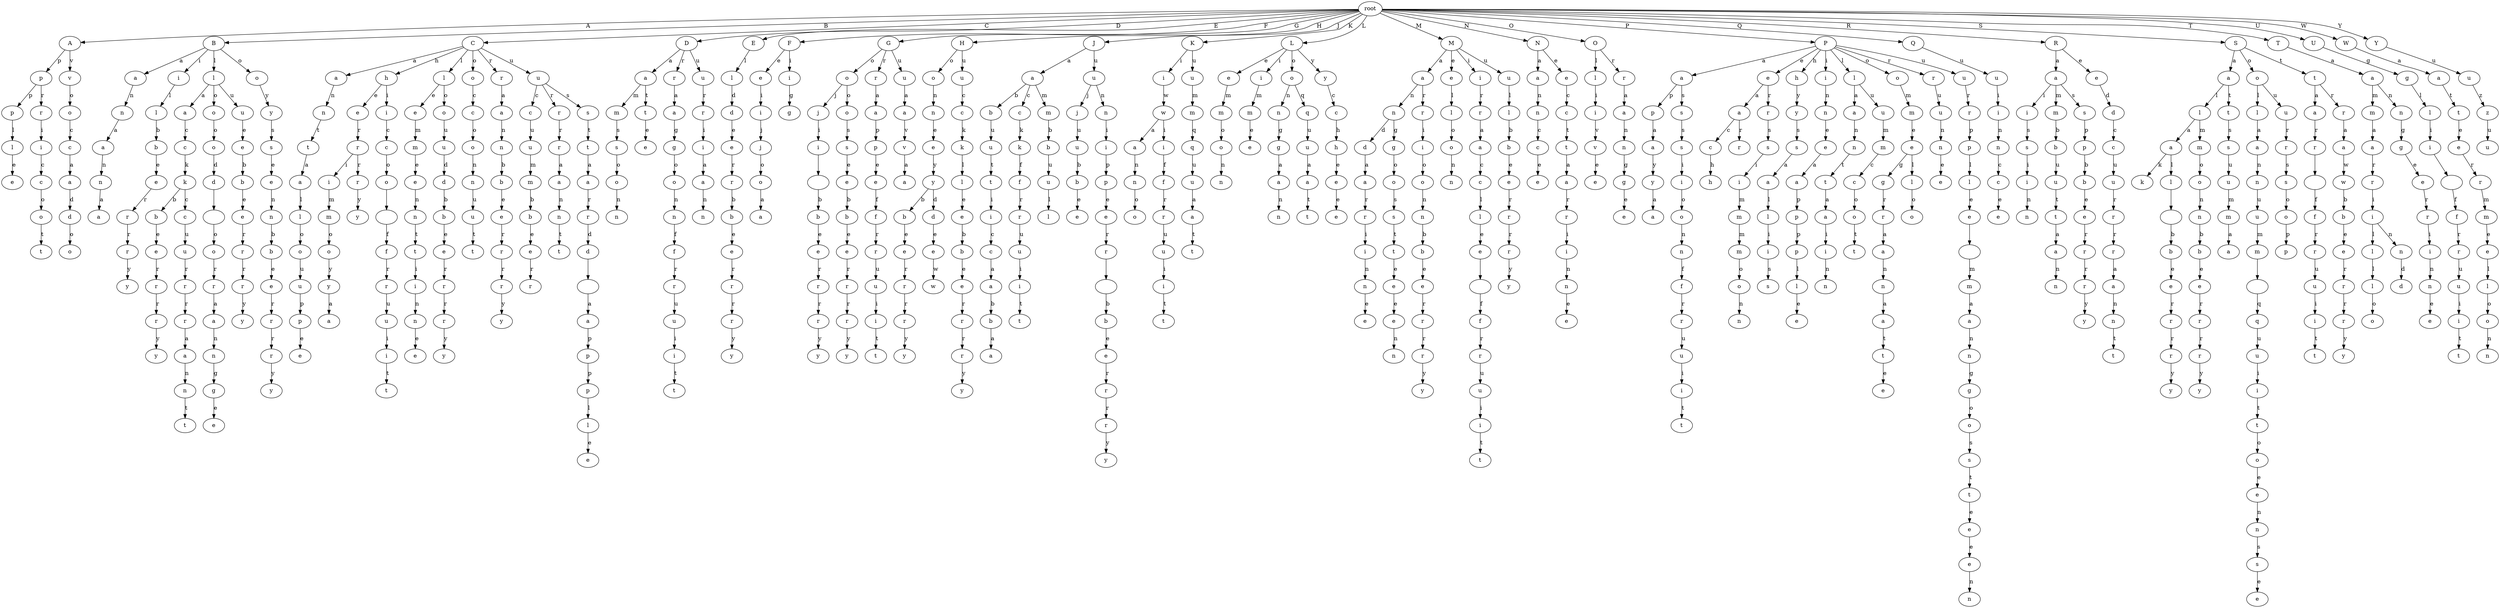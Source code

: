 digraph Trie {
   Node_0 [label=root]
  Node_1 [label="A"]
   Node_0 -> Node_1
 [label="A"]  Node_2 [label="p"]
   Node_1 -> Node_2
 [label="p"]  Node_3 [label="p"]
   Node_2 -> Node_3
 [label="p"]  Node_4 [label="l"]
   Node_3 -> Node_4
 [label="l"]  Node_5 [label="e"]
   Node_4 -> Node_5
 [label="e"]  Node_6 [label="r"]
   Node_2 -> Node_6
 [label="r"]  Node_7 [label="i"]
   Node_6 -> Node_7
 [label="i"]  Node_8 [label="c"]
   Node_7 -> Node_8
 [label="c"]  Node_9 [label="o"]
   Node_8 -> Node_9
 [label="o"]  Node_10 [label="t"]
   Node_9 -> Node_10
 [label="t"]  Node_11 [label="v"]
   Node_1 -> Node_11
 [label="v"]  Node_12 [label="o"]
   Node_11 -> Node_12
 [label="o"]  Node_13 [label="c"]
   Node_12 -> Node_13
 [label="c"]  Node_14 [label="a"]
   Node_13 -> Node_14
 [label="a"]  Node_15 [label="d"]
   Node_14 -> Node_15
 [label="d"]  Node_16 [label="o"]
   Node_15 -> Node_16
 [label="o"]  Node_17 [label="B"]
   Node_0 -> Node_17
 [label="B"]  Node_18 [label="a"]
   Node_17 -> Node_18
 [label="a"]  Node_19 [label="n"]
   Node_18 -> Node_19
 [label="n"]  Node_20 [label="a"]
   Node_19 -> Node_20
 [label="a"]  Node_21 [label="n"]
   Node_20 -> Node_21
 [label="n"]  Node_22 [label="a"]
   Node_21 -> Node_22
 [label="a"]  Node_23 [label="i"]
   Node_17 -> Node_23
 [label="i"]  Node_24 [label="l"]
   Node_23 -> Node_24
 [label="l"]  Node_25 [label="b"]
   Node_24 -> Node_25
 [label="b"]  Node_26 [label="e"]
   Node_25 -> Node_26
 [label="e"]  Node_27 [label="r"]
   Node_26 -> Node_27
 [label="r"]  Node_28 [label="r"]
   Node_27 -> Node_28
 [label="r"]  Node_29 [label="y"]
   Node_28 -> Node_29
 [label="y"]  Node_30 [label="l"]
   Node_17 -> Node_30
 [label="l"]  Node_31 [label="a"]
   Node_30 -> Node_31
 [label="a"]  Node_32 [label="c"]
   Node_31 -> Node_32
 [label="c"]  Node_33 [label="k"]
   Node_32 -> Node_33
 [label="k"]  Node_34 [label="b"]
   Node_33 -> Node_34
 [label="b"]  Node_35 [label="e"]
   Node_34 -> Node_35
 [label="e"]  Node_36 [label="r"]
   Node_35 -> Node_36
 [label="r"]  Node_37 [label="r"]
   Node_36 -> Node_37
 [label="r"]  Node_38 [label="y"]
   Node_37 -> Node_38
 [label="y"]  Node_39 [label="c"]
   Node_33 -> Node_39
 [label="c"]  Node_40 [label="u"]
   Node_39 -> Node_40
 [label="u"]  Node_41 [label="r"]
   Node_40 -> Node_41
 [label="r"]  Node_42 [label="r"]
   Node_41 -> Node_42
 [label="r"]  Node_43 [label="a"]
   Node_42 -> Node_43
 [label="a"]  Node_44 [label="n"]
   Node_43 -> Node_44
 [label="n"]  Node_45 [label="t"]
   Node_44 -> Node_45
 [label="t"]  Node_391 [label="o"]
   Node_30 -> Node_391
 [label="o"]  Node_392 [label="o"]
   Node_391 -> Node_392
 [label="o"]  Node_393 [label="d"]
   Node_392 -> Node_393
 [label="d"]  Node_394 [label=" "]
   Node_393 -> Node_394
 [label=" "]  Node_395 [label="o"]
   Node_394 -> Node_395
 [label="o"]  Node_396 [label="r"]
   Node_395 -> Node_396
 [label="r"]  Node_397 [label="a"]
   Node_396 -> Node_397
 [label="a"]  Node_398 [label="n"]
   Node_397 -> Node_398
 [label="n"]  Node_399 [label="g"]
   Node_398 -> Node_399
 [label="g"]  Node_400 [label="e"]
   Node_399 -> Node_400
 [label="e"]  Node_46 [label="u"]
   Node_30 -> Node_46
 [label="u"]  Node_47 [label="e"]
   Node_46 -> Node_47
 [label="e"]  Node_48 [label="b"]
   Node_47 -> Node_48
 [label="b"]  Node_49 [label="e"]
   Node_48 -> Node_49
 [label="e"]  Node_50 [label="r"]
   Node_49 -> Node_50
 [label="r"]  Node_51 [label="r"]
   Node_50 -> Node_51
 [label="r"]  Node_52 [label="y"]
   Node_51 -> Node_52
 [label="y"]  Node_53 [label="o"]
   Node_17 -> Node_53
 [label="o"]  Node_54 [label="y"]
   Node_53 -> Node_54
 [label="y"]  Node_55 [label="s"]
   Node_54 -> Node_55
 [label="s"]  Node_56 [label="e"]
   Node_55 -> Node_56
 [label="e"]  Node_57 [label="n"]
   Node_56 -> Node_57
 [label="n"]  Node_58 [label="b"]
   Node_57 -> Node_58
 [label="b"]  Node_59 [label="e"]
   Node_58 -> Node_59
 [label="e"]  Node_60 [label="r"]
   Node_59 -> Node_60
 [label="r"]  Node_61 [label="r"]
   Node_60 -> Node_61
 [label="r"]  Node_62 [label="y"]
   Node_61 -> Node_62
 [label="y"]  Node_63 [label="C"]
   Node_0 -> Node_63
 [label="C"]  Node_327 [label="a"]
   Node_63 -> Node_327
 [label="a"]  Node_328 [label="n"]
   Node_327 -> Node_328
 [label="n"]  Node_329 [label="t"]
   Node_328 -> Node_329
 [label="t"]  Node_330 [label="a"]
   Node_329 -> Node_330
 [label="a"]  Node_331 [label="l"]
   Node_330 -> Node_331
 [label="l"]  Node_332 [label="o"]
   Node_331 -> Node_332
 [label="o"]  Node_333 [label="u"]
   Node_332 -> Node_333
 [label="u"]  Node_334 [label="p"]
   Node_333 -> Node_334
 [label="p"]  Node_335 [label="e"]
   Node_334 -> Node_335
 [label="e"]  Node_70 [label="h"]
   Node_63 -> Node_70
 [label="h"]  Node_71 [label="e"]
   Node_70 -> Node_71
 [label="e"]  Node_72 [label="r"]
   Node_71 -> Node_72
 [label="r"]  Node_75 [label="i"]
   Node_72 -> Node_75
 [label="i"]  Node_76 [label="m"]
   Node_75 -> Node_76
 [label="m"]  Node_77 [label="o"]
   Node_76 -> Node_77
 [label="o"]  Node_78 [label="y"]
   Node_77 -> Node_78
 [label="y"]  Node_79 [label="a"]
   Node_78 -> Node_79
 [label="a"]  Node_73 [label="r"]
   Node_72 -> Node_73
 [label="r"]  Node_74 [label="y"]
   Node_73 -> Node_74
 [label="y"]  Node_80 [label="i"]
   Node_70 -> Node_80
 [label="i"]  Node_81 [label="c"]
   Node_80 -> Node_81
 [label="c"]  Node_82 [label="o"]
   Node_81 -> Node_82
 [label="o"]  Node_83 [label=" "]
   Node_82 -> Node_83
 [label=" "]  Node_84 [label="f"]
   Node_83 -> Node_84
 [label="f"]  Node_85 [label="r"]
   Node_84 -> Node_85
 [label="r"]  Node_86 [label="u"]
   Node_85 -> Node_86
 [label="u"]  Node_87 [label="i"]
   Node_86 -> Node_87
 [label="i"]  Node_88 [label="t"]
   Node_87 -> Node_88
 [label="t"]  Node_89 [label="l"]
   Node_63 -> Node_89
 [label="l"]  Node_401 [label="e"]
   Node_89 -> Node_401
 [label="e"]  Node_402 [label="m"]
   Node_401 -> Node_402
 [label="m"]  Node_403 [label="e"]
   Node_402 -> Node_403
 [label="e"]  Node_404 [label="n"]
   Node_403 -> Node_404
 [label="n"]  Node_405 [label="t"]
   Node_404 -> Node_405
 [label="t"]  Node_406 [label="i"]
   Node_405 -> Node_406
 [label="i"]  Node_407 [label="n"]
   Node_406 -> Node_407
 [label="n"]  Node_408 [label="e"]
   Node_407 -> Node_408
 [label="e"]  Node_90 [label="o"]
   Node_89 -> Node_90
 [label="o"]  Node_91 [label="u"]
   Node_90 -> Node_91
 [label="u"]  Node_92 [label="d"]
   Node_91 -> Node_92
 [label="d"]  Node_93 [label="b"]
   Node_92 -> Node_93
 [label="b"]  Node_94 [label="e"]
   Node_93 -> Node_94
 [label="e"]  Node_95 [label="r"]
   Node_94 -> Node_95
 [label="r"]  Node_96 [label="r"]
   Node_95 -> Node_96
 [label="r"]  Node_97 [label="y"]
   Node_96 -> Node_97
 [label="y"]  Node_98 [label="o"]
   Node_63 -> Node_98
 [label="o"]  Node_99 [label="c"]
   Node_98 -> Node_99
 [label="c"]  Node_100 [label="o"]
   Node_99 -> Node_100
 [label="o"]  Node_101 [label="n"]
   Node_100 -> Node_101
 [label="n"]  Node_102 [label="u"]
   Node_101 -> Node_102
 [label="u"]  Node_103 [label="t"]
   Node_102 -> Node_103
 [label="t"]  Node_104 [label="r"]
   Node_63 -> Node_104
 [label="r"]  Node_105 [label="a"]
   Node_104 -> Node_105
 [label="a"]  Node_106 [label="n"]
   Node_105 -> Node_106
 [label="n"]  Node_107 [label="b"]
   Node_106 -> Node_107
 [label="b"]  Node_108 [label="e"]
   Node_107 -> Node_108
 [label="e"]  Node_109 [label="r"]
   Node_108 -> Node_109
 [label="r"]  Node_110 [label="r"]
   Node_109 -> Node_110
 [label="r"]  Node_111 [label="y"]
   Node_110 -> Node_111
 [label="y"]  Node_64 [label="u"]
   Node_63 -> Node_64
 [label="u"]  Node_112 [label="c"]
   Node_64 -> Node_112
 [label="c"]  Node_113 [label="u"]
   Node_112 -> Node_113
 [label="u"]  Node_114 [label="m"]
   Node_113 -> Node_114
 [label="m"]  Node_115 [label="b"]
   Node_114 -> Node_115
 [label="b"]  Node_116 [label="e"]
   Node_115 -> Node_116
 [label="e"]  Node_117 [label="r"]
   Node_116 -> Node_117
 [label="r"]  Node_65 [label="r"]
   Node_64 -> Node_65
 [label="r"]  Node_66 [label="r"]
   Node_65 -> Node_66
 [label="r"]  Node_67 [label="a"]
   Node_66 -> Node_67
 [label="a"]  Node_68 [label="n"]
   Node_67 -> Node_68
 [label="n"]  Node_69 [label="t"]
   Node_68 -> Node_69
 [label="t"]  Node_118 [label="s"]
   Node_64 -> Node_118
 [label="s"]  Node_119 [label="t"]
   Node_118 -> Node_119
 [label="t"]  Node_120 [label="a"]
   Node_119 -> Node_120
 [label="a"]  Node_121 [label="r"]
   Node_120 -> Node_121
 [label="r"]  Node_122 [label="d"]
   Node_121 -> Node_122
 [label="d"]  Node_123 [label=" "]
   Node_122 -> Node_123
 [label=" "]  Node_124 [label="a"]
   Node_123 -> Node_124
 [label="a"]  Node_125 [label="p"]
   Node_124 -> Node_125
 [label="p"]  Node_126 [label="p"]
   Node_125 -> Node_126
 [label="p"]  Node_127 [label="l"]
   Node_126 -> Node_127
 [label="l"]  Node_128 [label="e"]
   Node_127 -> Node_128
 [label="e"]  Node_129 [label="D"]
   Node_0 -> Node_129
 [label="D"]  Node_130 [label="a"]
   Node_129 -> Node_130
 [label="a"]  Node_131 [label="m"]
   Node_130 -> Node_131
 [label="m"]  Node_132 [label="s"]
   Node_131 -> Node_132
 [label="s"]  Node_133 [label="o"]
   Node_132 -> Node_133
 [label="o"]  Node_134 [label="n"]
   Node_133 -> Node_134
 [label="n"]  Node_135 [label="t"]
   Node_130 -> Node_135
 [label="t"]  Node_136 [label="e"]
   Node_135 -> Node_136
 [label="e"]  Node_137 [label="r"]
   Node_129 -> Node_137
 [label="r"]  Node_138 [label="a"]
   Node_137 -> Node_138
 [label="a"]  Node_139 [label="g"]
   Node_138 -> Node_139
 [label="g"]  Node_140 [label="o"]
   Node_139 -> Node_140
 [label="o"]  Node_141 [label="n"]
   Node_140 -> Node_141
 [label="n"]  Node_142 [label="f"]
   Node_141 -> Node_142
 [label="f"]  Node_143 [label="r"]
   Node_142 -> Node_143
 [label="r"]  Node_144 [label="u"]
   Node_143 -> Node_144
 [label="u"]  Node_145 [label="i"]
   Node_144 -> Node_145
 [label="i"]  Node_146 [label="t"]
   Node_145 -> Node_146
 [label="t"]  Node_147 [label="u"]
   Node_129 -> Node_147
 [label="u"]  Node_148 [label="r"]
   Node_147 -> Node_148
 [label="r"]  Node_149 [label="i"]
   Node_148 -> Node_149
 [label="i"]  Node_150 [label="a"]
   Node_149 -> Node_150
 [label="a"]  Node_151 [label="n"]
   Node_150 -> Node_151
 [label="n"]  Node_152 [label="E"]
   Node_0 -> Node_152
 [label="E"]  Node_153 [label="l"]
   Node_152 -> Node_153
 [label="l"]  Node_154 [label="d"]
   Node_153 -> Node_154
 [label="d"]  Node_155 [label="e"]
   Node_154 -> Node_155
 [label="e"]  Node_156 [label="r"]
   Node_155 -> Node_156
 [label="r"]  Node_157 [label="b"]
   Node_156 -> Node_157
 [label="b"]  Node_158 [label="e"]
   Node_157 -> Node_158
 [label="e"]  Node_159 [label="r"]
   Node_158 -> Node_159
 [label="r"]  Node_160 [label="r"]
   Node_159 -> Node_160
 [label="r"]  Node_161 [label="y"]
   Node_160 -> Node_161
 [label="y"]  Node_162 [label="F"]
   Node_0 -> Node_162
 [label="F"]  Node_163 [label="e"]
   Node_162 -> Node_163
 [label="e"]  Node_164 [label="i"]
   Node_163 -> Node_164
 [label="i"]  Node_165 [label="j"]
   Node_164 -> Node_165
 [label="j"]  Node_166 [label="o"]
   Node_165 -> Node_166
 [label="o"]  Node_167 [label="a"]
   Node_166 -> Node_167
 [label="a"]  Node_168 [label="i"]
   Node_162 -> Node_168
 [label="i"]  Node_169 [label="g"]
   Node_168 -> Node_169
 [label="g"]  Node_170 [label="G"]
   Node_0 -> Node_170
 [label="G"]  Node_171 [label="o"]
   Node_170 -> Node_171
 [label="o"]  Node_172 [label="j"]
   Node_171 -> Node_172
 [label="j"]  Node_173 [label="i"]
   Node_172 -> Node_173
 [label="i"]  Node_174 [label=" "]
   Node_173 -> Node_174
 [label=" "]  Node_175 [label="b"]
   Node_174 -> Node_175
 [label="b"]  Node_176 [label="e"]
   Node_175 -> Node_176
 [label="e"]  Node_177 [label="r"]
   Node_176 -> Node_177
 [label="r"]  Node_178 [label="r"]
   Node_177 -> Node_178
 [label="r"]  Node_179 [label="y"]
   Node_178 -> Node_179
 [label="y"]  Node_180 [label="o"]
   Node_171 -> Node_180
 [label="o"]  Node_181 [label="s"]
   Node_180 -> Node_181
 [label="s"]  Node_182 [label="e"]
   Node_181 -> Node_182
 [label="e"]  Node_183 [label="b"]
   Node_182 -> Node_183
 [label="b"]  Node_184 [label="e"]
   Node_183 -> Node_184
 [label="e"]  Node_185 [label="r"]
   Node_184 -> Node_185
 [label="r"]  Node_186 [label="r"]
   Node_185 -> Node_186
 [label="r"]  Node_187 [label="y"]
   Node_186 -> Node_187
 [label="y"]  Node_188 [label="r"]
   Node_170 -> Node_188
 [label="r"]  Node_189 [label="a"]
   Node_188 -> Node_189
 [label="a"]  Node_190 [label="p"]
   Node_189 -> Node_190
 [label="p"]  Node_191 [label="e"]
   Node_190 -> Node_191
 [label="e"]  Node_198 [label="f"]
   Node_191 -> Node_198
 [label="f"]  Node_199 [label="r"]
   Node_198 -> Node_199
 [label="r"]  Node_200 [label="u"]
   Node_199 -> Node_200
 [label="u"]  Node_201 [label="i"]
   Node_200 -> Node_201
 [label="i"]  Node_202 [label="t"]
   Node_201 -> Node_202
 [label="t"]  Node_203 [label="u"]
   Node_170 -> Node_203
 [label="u"]  Node_204 [label="a"]
   Node_203 -> Node_204
 [label="a"]  Node_205 [label="v"]
   Node_204 -> Node_205
 [label="v"]  Node_206 [label="a"]
   Node_205 -> Node_206
 [label="a"]  Node_207 [label="H"]
   Node_0 -> Node_207
 [label="H"]  Node_208 [label="o"]
   Node_207 -> Node_208
 [label="o"]  Node_209 [label="n"]
   Node_208 -> Node_209
 [label="n"]  Node_210 [label="e"]
   Node_209 -> Node_210
 [label="e"]  Node_211 [label="y"]
   Node_210 -> Node_211
 [label="y"]  Node_212 [label="b"]
   Node_211 -> Node_212
 [label="b"]  Node_213 [label="e"]
   Node_212 -> Node_213
 [label="e"]  Node_214 [label="r"]
   Node_213 -> Node_214
 [label="r"]  Node_215 [label="r"]
   Node_214 -> Node_215
 [label="r"]  Node_216 [label="y"]
   Node_215 -> Node_216
 [label="y"]  Node_336 [label="d"]
   Node_211 -> Node_336
 [label="d"]  Node_337 [label="e"]
   Node_336 -> Node_337
 [label="e"]  Node_338 [label="w"]
   Node_337 -> Node_338
 [label="w"]  Node_217 [label="u"]
   Node_207 -> Node_217
 [label="u"]  Node_218 [label="c"]
   Node_217 -> Node_218
 [label="c"]  Node_219 [label="k"]
   Node_218 -> Node_219
 [label="k"]  Node_220 [label="l"]
   Node_219 -> Node_220
 [label="l"]  Node_221 [label="e"]
   Node_220 -> Node_221
 [label="e"]  Node_222 [label="b"]
   Node_221 -> Node_222
 [label="b"]  Node_223 [label="e"]
   Node_222 -> Node_223
 [label="e"]  Node_224 [label="r"]
   Node_223 -> Node_224
 [label="r"]  Node_225 [label="r"]
   Node_224 -> Node_225
 [label="r"]  Node_226 [label="y"]
   Node_225 -> Node_226
 [label="y"]  Node_227 [label="J"]
   Node_0 -> Node_227
 [label="J"]  Node_228 [label="a"]
   Node_227 -> Node_228
 [label="a"]  Node_229 [label="b"]
   Node_228 -> Node_229
 [label="b"]  Node_230 [label="u"]
   Node_229 -> Node_230
 [label="u"]  Node_231 [label="t"]
   Node_230 -> Node_231
 [label="t"]  Node_232 [label="i"]
   Node_231 -> Node_232
 [label="i"]  Node_233 [label="c"]
   Node_232 -> Node_233
 [label="c"]  Node_234 [label="a"]
   Node_233 -> Node_234
 [label="a"]  Node_235 [label="b"]
   Node_234 -> Node_235
 [label="b"]  Node_236 [label="a"]
   Node_235 -> Node_236
 [label="a"]  Node_237 [label="c"]
   Node_228 -> Node_237
 [label="c"]  Node_238 [label="k"]
   Node_237 -> Node_238
 [label="k"]  Node_239 [label="f"]
   Node_238 -> Node_239
 [label="f"]  Node_240 [label="r"]
   Node_239 -> Node_240
 [label="r"]  Node_241 [label="u"]
   Node_240 -> Node_241
 [label="u"]  Node_242 [label="i"]
   Node_241 -> Node_242
 [label="i"]  Node_243 [label="t"]
   Node_242 -> Node_243
 [label="t"]  Node_244 [label="m"]
   Node_228 -> Node_244
 [label="m"]  Node_245 [label="b"]
   Node_244 -> Node_245
 [label="b"]  Node_246 [label="u"]
   Node_245 -> Node_246
 [label="u"]  Node_247 [label="l"]
   Node_246 -> Node_247
 [label="l"]  Node_248 [label="u"]
   Node_227 -> Node_248
 [label="u"]  Node_249 [label="j"]
   Node_248 -> Node_249
 [label="j"]  Node_250 [label="u"]
   Node_249 -> Node_250
 [label="u"]  Node_251 [label="b"]
   Node_250 -> Node_251
 [label="b"]  Node_252 [label="e"]
   Node_251 -> Node_252
 [label="e"]  Node_253 [label="n"]
   Node_248 -> Node_253
 [label="n"]  Node_254 [label="i"]
   Node_253 -> Node_254
 [label="i"]  Node_255 [label="p"]
   Node_254 -> Node_255
 [label="p"]  Node_256 [label="e"]
   Node_255 -> Node_256
 [label="e"]  Node_257 [label="r"]
   Node_256 -> Node_257
 [label="r"]  Node_258 [label=" "]
   Node_257 -> Node_258
 [label=" "]  Node_259 [label="b"]
   Node_258 -> Node_259
 [label="b"]  Node_260 [label="e"]
   Node_259 -> Node_260
 [label="e"]  Node_261 [label="r"]
   Node_260 -> Node_261
 [label="r"]  Node_262 [label="r"]
   Node_261 -> Node_262
 [label="r"]  Node_263 [label="y"]
   Node_262 -> Node_263
 [label="y"]  Node_264 [label="K"]
   Node_0 -> Node_264
 [label="K"]  Node_265 [label="i"]
   Node_264 -> Node_265
 [label="i"]  Node_266 [label="w"]
   Node_265 -> Node_266
 [label="w"]  Node_267 [label="a"]
   Node_266 -> Node_267
 [label="a"]  Node_268 [label="n"]
   Node_267 -> Node_268
 [label="n"]  Node_269 [label="o"]
   Node_268 -> Node_269
 [label="o"]  Node_270 [label="i"]
   Node_266 -> Node_270
 [label="i"]  Node_271 [label="f"]
   Node_270 -> Node_271
 [label="f"]  Node_272 [label="r"]
   Node_271 -> Node_272
 [label="r"]  Node_273 [label="u"]
   Node_272 -> Node_273
 [label="u"]  Node_274 [label="i"]
   Node_273 -> Node_274
 [label="i"]  Node_275 [label="t"]
   Node_274 -> Node_275
 [label="t"]  Node_276 [label="u"]
   Node_264 -> Node_276
 [label="u"]  Node_277 [label="m"]
   Node_276 -> Node_277
 [label="m"]  Node_278 [label="q"]
   Node_277 -> Node_278
 [label="q"]  Node_279 [label="u"]
   Node_278 -> Node_279
 [label="u"]  Node_280 [label="a"]
   Node_279 -> Node_280
 [label="a"]  Node_281 [label="t"]
   Node_280 -> Node_281
 [label="t"]  Node_282 [label="L"]
   Node_0 -> Node_282
 [label="L"]  Node_283 [label="e"]
   Node_282 -> Node_283
 [label="e"]  Node_284 [label="m"]
   Node_283 -> Node_284
 [label="m"]  Node_285 [label="o"]
   Node_284 -> Node_285
 [label="o"]  Node_286 [label="n"]
   Node_285 -> Node_286
 [label="n"]  Node_287 [label="i"]
   Node_282 -> Node_287
 [label="i"]  Node_288 [label="m"]
   Node_287 -> Node_288
 [label="m"]  Node_289 [label="e"]
   Node_288 -> Node_289
 [label="e"]  Node_290 [label="o"]
   Node_282 -> Node_290
 [label="o"]  Node_295 [label="n"]
   Node_290 -> Node_295
 [label="n"]  Node_296 [label="g"]
   Node_295 -> Node_296
 [label="g"]  Node_297 [label="a"]
   Node_296 -> Node_297
 [label="a"]  Node_298 [label="n"]
   Node_297 -> Node_298
 [label="n"]  Node_291 [label="q"]
   Node_290 -> Node_291
 [label="q"]  Node_292 [label="u"]
   Node_291 -> Node_292
 [label="u"]  Node_293 [label="a"]
   Node_292 -> Node_293
 [label="a"]  Node_294 [label="t"]
   Node_293 -> Node_294
 [label="t"]  Node_299 [label="y"]
   Node_282 -> Node_299
 [label="y"]  Node_300 [label="c"]
   Node_299 -> Node_300
 [label="c"]  Node_301 [label="h"]
   Node_300 -> Node_301
 [label="h"]  Node_302 [label="e"]
   Node_301 -> Node_302
 [label="e"]  Node_303 [label="e"]
   Node_302 -> Node_303
 [label="e"]  Node_304 [label="M"]
   Node_0 -> Node_304
 [label="M"]  Node_305 [label="a"]
   Node_304 -> Node_305
 [label="a"]  Node_306 [label="n"]
   Node_305 -> Node_306
 [label="n"]  Node_409 [label="d"]
   Node_306 -> Node_409
 [label="d"]  Node_410 [label="a"]
   Node_409 -> Node_410
 [label="a"]  Node_411 [label="r"]
   Node_410 -> Node_411
 [label="r"]  Node_412 [label="i"]
   Node_411 -> Node_412
 [label="i"]  Node_413 [label="n"]
   Node_412 -> Node_413
 [label="n"]  Node_414 [label="e"]
   Node_413 -> Node_414
 [label="e"]  Node_307 [label="g"]
   Node_306 -> Node_307
 [label="g"]  Node_308 [label="o"]
   Node_307 -> Node_308
 [label="o"]  Node_309 [label="s"]
   Node_308 -> Node_309
 [label="s"]  Node_310 [label="t"]
   Node_309 -> Node_310
 [label="t"]  Node_311 [label="e"]
   Node_310 -> Node_311
 [label="e"]  Node_312 [label="e"]
   Node_311 -> Node_312
 [label="e"]  Node_313 [label="n"]
   Node_312 -> Node_313
 [label="n"]  Node_314 [label="r"]
   Node_305 -> Node_314
 [label="r"]  Node_315 [label="i"]
   Node_314 -> Node_315
 [label="i"]  Node_316 [label="o"]
   Node_315 -> Node_316
 [label="o"]  Node_317 [label="n"]
   Node_316 -> Node_317
 [label="n"]  Node_318 [label="b"]
   Node_317 -> Node_318
 [label="b"]  Node_319 [label="e"]
   Node_318 -> Node_319
 [label="e"]  Node_320 [label="r"]
   Node_319 -> Node_320
 [label="r"]  Node_321 [label="r"]
   Node_320 -> Node_321
 [label="r"]  Node_322 [label="y"]
   Node_321 -> Node_322
 [label="y"]  Node_323 [label="e"]
   Node_304 -> Node_323
 [label="e"]  Node_324 [label="l"]
   Node_323 -> Node_324
 [label="l"]  Node_325 [label="o"]
   Node_324 -> Node_325
 [label="o"]  Node_326 [label="n"]
   Node_325 -> Node_326
 [label="n"]  Node_349 [label="i"]
   Node_304 -> Node_349
 [label="i"]  Node_350 [label="r"]
   Node_349 -> Node_350
 [label="r"]  Node_351 [label="a"]
   Node_350 -> Node_351
 [label="a"]  Node_352 [label="c"]
   Node_351 -> Node_352
 [label="c"]  Node_353 [label="l"]
   Node_352 -> Node_353
 [label="l"]  Node_354 [label="e"]
   Node_353 -> Node_354
 [label="e"]  Node_355 [label=" "]
   Node_354 -> Node_355
 [label=" "]  Node_356 [label="f"]
   Node_355 -> Node_356
 [label="f"]  Node_357 [label="r"]
   Node_356 -> Node_357
 [label="r"]  Node_358 [label="u"]
   Node_357 -> Node_358
 [label="u"]  Node_359 [label="i"]
   Node_358 -> Node_359
 [label="i"]  Node_360 [label="t"]
   Node_359 -> Node_360
 [label="t"]  Node_361 [label="u"]
   Node_304 -> Node_361
 [label="u"]  Node_362 [label="l"]
   Node_361 -> Node_362
 [label="l"]  Node_363 [label="b"]
   Node_362 -> Node_363
 [label="b"]  Node_364 [label="e"]
   Node_363 -> Node_364
 [label="e"]  Node_365 [label="r"]
   Node_364 -> Node_365
 [label="r"]  Node_366 [label="r"]
   Node_365 -> Node_366
 [label="r"]  Node_367 [label="y"]
   Node_366 -> Node_367
 [label="y"]  Node_368 [label="N"]
   Node_0 -> Node_368
 [label="N"]  Node_377 [label="a"]
   Node_368 -> Node_377
 [label="a"]  Node_378 [label="n"]
   Node_377 -> Node_378
 [label="n"]  Node_379 [label="c"]
   Node_378 -> Node_379
 [label="c"]  Node_380 [label="e"]
   Node_379 -> Node_380
 [label="e"]  Node_369 [label="e"]
   Node_368 -> Node_369
 [label="e"]  Node_370 [label="c"]
   Node_369 -> Node_370
 [label="c"]  Node_371 [label="t"]
   Node_370 -> Node_371
 [label="t"]  Node_372 [label="a"]
   Node_371 -> Node_372
 [label="a"]  Node_373 [label="r"]
   Node_372 -> Node_373
 [label="r"]  Node_374 [label="i"]
   Node_373 -> Node_374
 [label="i"]  Node_375 [label="n"]
   Node_374 -> Node_375
 [label="n"]  Node_376 [label="e"]
   Node_375 -> Node_376
 [label="e"]  Node_381 [label="O"]
   Node_0 -> Node_381
 [label="O"]  Node_382 [label="l"]
   Node_381 -> Node_382
 [label="l"]  Node_383 [label="i"]
   Node_382 -> Node_383
 [label="i"]  Node_384 [label="v"]
   Node_383 -> Node_384
 [label="v"]  Node_385 [label="e"]
   Node_384 -> Node_385
 [label="e"]  Node_386 [label="r"]
   Node_381 -> Node_386
 [label="r"]  Node_387 [label="a"]
   Node_386 -> Node_387
 [label="a"]  Node_388 [label="n"]
   Node_387 -> Node_388
 [label="n"]  Node_389 [label="g"]
   Node_388 -> Node_389
 [label="g"]  Node_390 [label="e"]
   Node_389 -> Node_390
 [label="e"]  Node_424 [label="P"]
   Node_0 -> Node_424
 [label="P"]  Node_425 [label="a"]
   Node_424 -> Node_425
 [label="a"]  Node_426 [label="p"]
   Node_425 -> Node_426
 [label="p"]  Node_427 [label="a"]
   Node_426 -> Node_427
 [label="a"]  Node_428 [label="y"]
   Node_427 -> Node_428
 [label="y"]  Node_429 [label="a"]
   Node_428 -> Node_429
 [label="a"]  Node_430 [label="s"]
   Node_425 -> Node_430
 [label="s"]  Node_431 [label="s"]
   Node_430 -> Node_431
 [label="s"]  Node_432 [label="i"]
   Node_431 -> Node_432
 [label="i"]  Node_433 [label="o"]
   Node_432 -> Node_433
 [label="o"]  Node_434 [label="n"]
   Node_433 -> Node_434
 [label="n"]  Node_435 [label="f"]
   Node_434 -> Node_435
 [label="f"]  Node_436 [label="r"]
   Node_435 -> Node_436
 [label="r"]  Node_437 [label="u"]
   Node_436 -> Node_437
 [label="u"]  Node_438 [label="i"]
   Node_437 -> Node_438
 [label="i"]  Node_439 [label="t"]
   Node_438 -> Node_439
 [label="t"]  Node_440 [label="e"]
   Node_424 -> Node_440
 [label="e"]  Node_441 [label="a"]
   Node_440 -> Node_441
 [label="a"]  Node_442 [label="c"]
   Node_441 -> Node_442
 [label="c"]  Node_443 [label="h"]
   Node_442 -> Node_443
 [label="h"]  Node_444 [label="r"]
   Node_441 -> Node_444
 [label="r"]  Node_445 [label="r"]
   Node_440 -> Node_445
 [label="r"]  Node_446 [label="s"]
   Node_445 -> Node_446
 [label="s"]  Node_447 [label="i"]
   Node_446 -> Node_447
 [label="i"]  Node_448 [label="m"]
   Node_447 -> Node_448
 [label="m"]  Node_449 [label="m"]
   Node_448 -> Node_449
 [label="m"]  Node_450 [label="o"]
   Node_449 -> Node_450
 [label="o"]  Node_451 [label="n"]
   Node_450 -> Node_451
 [label="n"]  Node_452 [label="h"]
   Node_424 -> Node_452
 [label="h"]  Node_453 [label="y"]
   Node_452 -> Node_453
 [label="y"]  Node_454 [label="s"]
   Node_453 -> Node_454
 [label="s"]  Node_455 [label="a"]
   Node_454 -> Node_455
 [label="a"]  Node_456 [label="l"]
   Node_455 -> Node_456
 [label="l"]  Node_457 [label="i"]
   Node_456 -> Node_457
 [label="i"]  Node_458 [label="s"]
   Node_457 -> Node_458
 [label="s"]  Node_472 [label="i"]
   Node_424 -> Node_472
 [label="i"]  Node_473 [label="n"]
   Node_472 -> Node_473
 [label="n"]  Node_474 [label="e"]
   Node_473 -> Node_474
 [label="e"]  Node_475 [label="a"]
   Node_474 -> Node_475
 [label="a"]  Node_476 [label="p"]
   Node_475 -> Node_476
 [label="p"]  Node_477 [label="p"]
   Node_476 -> Node_477
 [label="p"]  Node_478 [label="l"]
   Node_477 -> Node_478
 [label="l"]  Node_479 [label="e"]
   Node_478 -> Node_479
 [label="e"]  Node_459 [label="l"]
   Node_424 -> Node_459
 [label="l"]  Node_460 [label="a"]
   Node_459 -> Node_460
 [label="a"]  Node_461 [label="n"]
   Node_460 -> Node_461
 [label="n"]  Node_462 [label="t"]
   Node_461 -> Node_462
 [label="t"]  Node_463 [label="a"]
   Node_462 -> Node_463
 [label="a"]  Node_464 [label="i"]
   Node_463 -> Node_464
 [label="i"]  Node_465 [label="n"]
   Node_464 -> Node_465
 [label="n"]  Node_466 [label="u"]
   Node_459 -> Node_466
 [label="u"]  Node_467 [label="m"]
   Node_466 -> Node_467
 [label="m"]  Node_480 [label="c"]
   Node_467 -> Node_480
 [label="c"]  Node_481 [label="o"]
   Node_480 -> Node_481
 [label="o"]  Node_482 [label="t"]
   Node_481 -> Node_482
 [label="t"]  Node_483 [label="o"]
   Node_424 -> Node_483
 [label="o"]  Node_484 [label="m"]
   Node_483 -> Node_484
 [label="m"]  Node_485 [label="e"]
   Node_484 -> Node_485
 [label="e"]  Node_486 [label="g"]
   Node_485 -> Node_486
 [label="g"]  Node_487 [label="r"]
   Node_486 -> Node_487
 [label="r"]  Node_488 [label="a"]
   Node_487 -> Node_488
 [label="a"]  Node_489 [label="n"]
   Node_488 -> Node_489
 [label="n"]  Node_490 [label="a"]
   Node_489 -> Node_490
 [label="a"]  Node_491 [label="t"]
   Node_490 -> Node_491
 [label="t"]  Node_492 [label="e"]
   Node_491 -> Node_492
 [label="e"]  Node_493 [label="l"]
   Node_485 -> Node_493
 [label="l"]  Node_494 [label="o"]
   Node_493 -> Node_494
 [label="o"]  Node_468 [label="r"]
   Node_424 -> Node_468
 [label="r"]  Node_469 [label="u"]
   Node_468 -> Node_469
 [label="u"]  Node_470 [label="n"]
   Node_469 -> Node_470
 [label="n"]  Node_471 [label="e"]
   Node_470 -> Node_471
 [label="e"]  Node_495 [label="u"]
   Node_424 -> Node_495
 [label="u"]  Node_496 [label="r"]
   Node_495 -> Node_496
 [label="r"]  Node_497 [label="p"]
   Node_496 -> Node_497
 [label="p"]  Node_498 [label="l"]
   Node_497 -> Node_498
 [label="l"]  Node_499 [label="e"]
   Node_498 -> Node_499
 [label="e"]  Node_500 [label=" "]
   Node_499 -> Node_500
 [label=" "]  Node_501 [label="m"]
   Node_500 -> Node_501
 [label="m"]  Node_502 [label="a"]
   Node_501 -> Node_502
 [label="a"]  Node_503 [label="n"]
   Node_502 -> Node_503
 [label="n"]  Node_504 [label="g"]
   Node_503 -> Node_504
 [label="g"]  Node_505 [label="o"]
   Node_504 -> Node_505
 [label="o"]  Node_506 [label="s"]
   Node_505 -> Node_506
 [label="s"]  Node_507 [label="t"]
   Node_506 -> Node_507
 [label="t"]  Node_508 [label="e"]
   Node_507 -> Node_508
 [label="e"]  Node_509 [label="e"]
   Node_508 -> Node_509
 [label="e"]  Node_510 [label="n"]
   Node_509 -> Node_510
 [label="n"]  Node_511 [label="Q"]
   Node_0 -> Node_511
 [label="Q"]  Node_512 [label="u"]
   Node_511 -> Node_512
 [label="u"]  Node_513 [label="i"]
   Node_512 -> Node_513
 [label="i"]  Node_514 [label="n"]
   Node_513 -> Node_514
 [label="n"]  Node_515 [label="c"]
   Node_514 -> Node_515
 [label="c"]  Node_516 [label="e"]
   Node_515 -> Node_516
 [label="e"]  Node_192 [label="R"]
   Node_0 -> Node_192
 [label="R"]  Node_193 [label="a"]
   Node_192 -> Node_193
 [label="a"]  Node_194 [label="i"]
   Node_193 -> Node_194
 [label="i"]  Node_195 [label="s"]
   Node_194 -> Node_195
 [label="s"]  Node_196 [label="i"]
   Node_195 -> Node_196
 [label="i"]  Node_197 [label="n"]
   Node_196 -> Node_197
 [label="n"]  Node_535 [label="m"]
   Node_193 -> Node_535
 [label="m"]  Node_536 [label="b"]
   Node_535 -> Node_536
 [label="b"]  Node_537 [label="u"]
   Node_536 -> Node_537
 [label="u"]  Node_538 [label="t"]
   Node_537 -> Node_538
 [label="t"]  Node_539 [label="a"]
   Node_538 -> Node_539
 [label="a"]  Node_540 [label="n"]
   Node_539 -> Node_540
 [label="n"]  Node_517 [label="s"]
   Node_193 -> Node_517
 [label="s"]  Node_518 [label="p"]
   Node_517 -> Node_518
 [label="p"]  Node_519 [label="b"]
   Node_518 -> Node_519
 [label="b"]  Node_520 [label="e"]
   Node_519 -> Node_520
 [label="e"]  Node_521 [label="r"]
   Node_520 -> Node_521
 [label="r"]  Node_522 [label="r"]
   Node_521 -> Node_522
 [label="r"]  Node_523 [label="y"]
   Node_522 -> Node_523
 [label="y"]  Node_541 [label="e"]
   Node_192 -> Node_541
 [label="e"]  Node_542 [label="d"]
   Node_541 -> Node_542
 [label="d"]  Node_543 [label="c"]
   Node_542 -> Node_543
 [label="c"]  Node_544 [label="u"]
   Node_543 -> Node_544
 [label="u"]  Node_545 [label="r"]
   Node_544 -> Node_545
 [label="r"]  Node_546 [label="r"]
   Node_545 -> Node_546
 [label="r"]  Node_547 [label="a"]
   Node_546 -> Node_547
 [label="a"]  Node_548 [label="n"]
   Node_547 -> Node_548
 [label="n"]  Node_549 [label="t"]
   Node_548 -> Node_549
 [label="t"]  Node_524 [label="S"]
   Node_0 -> Node_524
 [label="S"]  Node_525 [label="a"]
   Node_524 -> Node_525
 [label="a"]  Node_526 [label="l"]
   Node_525 -> Node_526
 [label="l"]  Node_550 [label="a"]
   Node_526 -> Node_550
 [label="a"]  Node_558 [label="k"]
   Node_550 -> Node_558
 [label="k"]  Node_551 [label="l"]
   Node_550 -> Node_551
 [label="l"]  Node_552 [label=" "]
   Node_551 -> Node_552
 [label=" "]  Node_553 [label="b"]
   Node_552 -> Node_553
 [label="b"]  Node_554 [label="e"]
   Node_553 -> Node_554
 [label="e"]  Node_555 [label="r"]
   Node_554 -> Node_555
 [label="r"]  Node_556 [label="r"]
   Node_555 -> Node_556
 [label="r"]  Node_557 [label="y"]
   Node_556 -> Node_557
 [label="y"]  Node_527 [label="m"]
   Node_526 -> Node_527
 [label="m"]  Node_528 [label="o"]
   Node_527 -> Node_528
 [label="o"]  Node_529 [label="n"]
   Node_528 -> Node_529
 [label="n"]  Node_530 [label="b"]
   Node_529 -> Node_530
 [label="b"]  Node_531 [label="e"]
   Node_530 -> Node_531
 [label="e"]  Node_532 [label="r"]
   Node_531 -> Node_532
 [label="r"]  Node_533 [label="r"]
   Node_532 -> Node_533
 [label="r"]  Node_534 [label="y"]
   Node_533 -> Node_534
 [label="y"]  Node_559 [label="t"]
   Node_525 -> Node_559
 [label="t"]  Node_560 [label="s"]
   Node_559 -> Node_560
 [label="s"]  Node_561 [label="u"]
   Node_560 -> Node_561
 [label="u"]  Node_562 [label="m"]
   Node_561 -> Node_562
 [label="m"]  Node_563 [label="a"]
   Node_562 -> Node_563
 [label="a"]  Node_564 [label="o"]
   Node_524 -> Node_564
 [label="o"]  Node_579 [label="l"]
   Node_564 -> Node_579
 [label="l"]  Node_580 [label="a"]
   Node_579 -> Node_580
 [label="a"]  Node_581 [label="n"]
   Node_580 -> Node_581
 [label="n"]  Node_582 [label="u"]
   Node_581 -> Node_582
 [label="u"]  Node_583 [label="m"]
   Node_582 -> Node_583
 [label="m"]  Node_584 [label=" "]
   Node_583 -> Node_584
 [label=" "]  Node_585 [label="q"]
   Node_584 -> Node_585
 [label="q"]  Node_586 [label="u"]
   Node_585 -> Node_586
 [label="u"]  Node_587 [label="i"]
   Node_586 -> Node_587
 [label="i"]  Node_588 [label="t"]
   Node_587 -> Node_588
 [label="t"]  Node_589 [label="o"]
   Node_588 -> Node_589
 [label="o"]  Node_590 [label="e"]
   Node_589 -> Node_590
 [label="e"]  Node_591 [label="n"]
   Node_590 -> Node_591
 [label="n"]  Node_592 [label="s"]
   Node_591 -> Node_592
 [label="s"]  Node_593 [label="e"]
   Node_592 -> Node_593
 [label="e"]  Node_565 [label="u"]
   Node_564 -> Node_565
 [label="u"]  Node_566 [label="r"]
   Node_565 -> Node_566
 [label="r"]  Node_567 [label="s"]
   Node_566 -> Node_567
 [label="s"]  Node_568 [label="o"]
   Node_567 -> Node_568
 [label="o"]  Node_569 [label="p"]
   Node_568 -> Node_569
 [label="p"]  Node_570 [label="t"]
   Node_524 -> Node_570
 [label="t"]  Node_571 [label="a"]
   Node_570 -> Node_571
 [label="a"]  Node_572 [label="r"]
   Node_571 -> Node_572
 [label="r"]  Node_573 [label=" "]
   Node_572 -> Node_573
 [label=" "]  Node_574 [label="f"]
   Node_573 -> Node_574
 [label="f"]  Node_575 [label="r"]
   Node_574 -> Node_575
 [label="r"]  Node_576 [label="u"]
   Node_575 -> Node_576
 [label="u"]  Node_577 [label="i"]
   Node_576 -> Node_577
 [label="i"]  Node_578 [label="t"]
   Node_577 -> Node_578
 [label="t"]  Node_594 [label="r"]
   Node_570 -> Node_594
 [label="r"]  Node_595 [label="a"]
   Node_594 -> Node_595
 [label="a"]  Node_596 [label="w"]
   Node_595 -> Node_596
 [label="w"]  Node_597 [label="b"]
   Node_596 -> Node_597
 [label="b"]  Node_598 [label="e"]
   Node_597 -> Node_598
 [label="e"]  Node_599 [label="r"]
   Node_598 -> Node_599
 [label="r"]  Node_600 [label="r"]
   Node_599 -> Node_600
 [label="r"]  Node_601 [label="y"]
   Node_600 -> Node_601
 [label="y"]  Node_415 [label="T"]
   Node_0 -> Node_415
 [label="T"]  Node_416 [label="a"]
   Node_415 -> Node_416
 [label="a"]  Node_602 [label="m"]
   Node_416 -> Node_602
 [label="m"]  Node_603 [label="a"]
   Node_602 -> Node_603
 [label="a"]  Node_604 [label="r"]
   Node_603 -> Node_604
 [label="r"]  Node_605 [label="i"]
   Node_604 -> Node_605
 [label="i"]  Node_606 [label="l"]
   Node_605 -> Node_606
 [label="l"]  Node_607 [label="l"]
   Node_606 -> Node_607
 [label="l"]  Node_608 [label="o"]
   Node_607 -> Node_608
 [label="o"]  Node_609 [label="n"]
   Node_605 -> Node_609
 [label="n"]  Node_610 [label="d"]
   Node_609 -> Node_610
 [label="d"]  Node_417 [label="n"]
   Node_416 -> Node_417
 [label="n"]  Node_418 [label="g"]
   Node_417 -> Node_418
 [label="g"]  Node_419 [label="e"]
   Node_418 -> Node_419
 [label="e"]  Node_420 [label="r"]
   Node_419 -> Node_420
 [label="r"]  Node_421 [label="i"]
   Node_420 -> Node_421
 [label="i"]  Node_422 [label="n"]
   Node_421 -> Node_422
 [label="n"]  Node_423 [label="e"]
   Node_422 -> Node_423
 [label="e"]  Node_611 [label="U"]
   Node_0 -> Node_611
 [label="U"]  Node_612 [label="g"]
   Node_611 -> Node_612
 [label="g"]  Node_613 [label="l"]
   Node_612 -> Node_613
 [label="l"]  Node_614 [label="i"]
   Node_613 -> Node_614
 [label="i"]  Node_615 [label=" "]
   Node_614 -> Node_615
 [label=" "]  Node_616 [label="f"]
   Node_615 -> Node_616
 [label="f"]  Node_617 [label="r"]
   Node_616 -> Node_617
 [label="r"]  Node_618 [label="u"]
   Node_617 -> Node_618
 [label="u"]  Node_619 [label="i"]
   Node_618 -> Node_619
 [label="i"]  Node_620 [label="t"]
   Node_619 -> Node_620
 [label="t"]  Node_339 [label="W"]
   Node_0 -> Node_339
 [label="W"]  Node_340 [label="a"]
   Node_339 -> Node_340
 [label="a"]  Node_341 [label="t"]
   Node_340 -> Node_341
 [label="t"]  Node_342 [label="e"]
   Node_341 -> Node_342
 [label="e"]  Node_343 [label="r"]
   Node_342 -> Node_343
 [label="r"]  Node_344 [label="m"]
   Node_343 -> Node_344
 [label="m"]  Node_345 [label="e"]
   Node_344 -> Node_345
 [label="e"]  Node_346 [label="l"]
   Node_345 -> Node_346
 [label="l"]  Node_347 [label="o"]
   Node_346 -> Node_347
 [label="o"]  Node_348 [label="n"]
   Node_347 -> Node_348
 [label="n"]  Node_621 [label="Y"]
   Node_0 -> Node_621
 [label="Y"]  Node_622 [label="u"]
   Node_621 -> Node_622
 [label="u"]  Node_623 [label="z"]
   Node_622 -> Node_623
 [label="z"]  Node_624 [label="u"]
   Node_623 -> Node_624
 [label="u"]}

